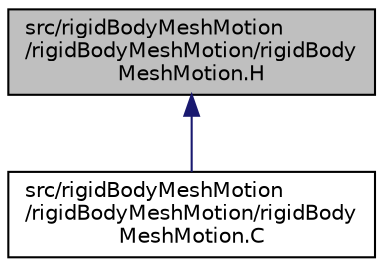 digraph "src/rigidBodyMeshMotion/rigidBodyMeshMotion/rigidBodyMeshMotion.H"
{
  bgcolor="transparent";
  edge [fontname="Helvetica",fontsize="10",labelfontname="Helvetica",labelfontsize="10"];
  node [fontname="Helvetica",fontsize="10",shape=record];
  Node331 [label="src/rigidBodyMeshMotion\l/rigidBodyMeshMotion/rigidBody\lMeshMotion.H",height=0.2,width=0.4,color="black", fillcolor="grey75", style="filled", fontcolor="black"];
  Node331 -> Node332 [dir="back",color="midnightblue",fontsize="10",style="solid",fontname="Helvetica"];
  Node332 [label="src/rigidBodyMeshMotion\l/rigidBodyMeshMotion/rigidBody\lMeshMotion.C",height=0.2,width=0.4,color="black",URL="$a14834.html"];
}

